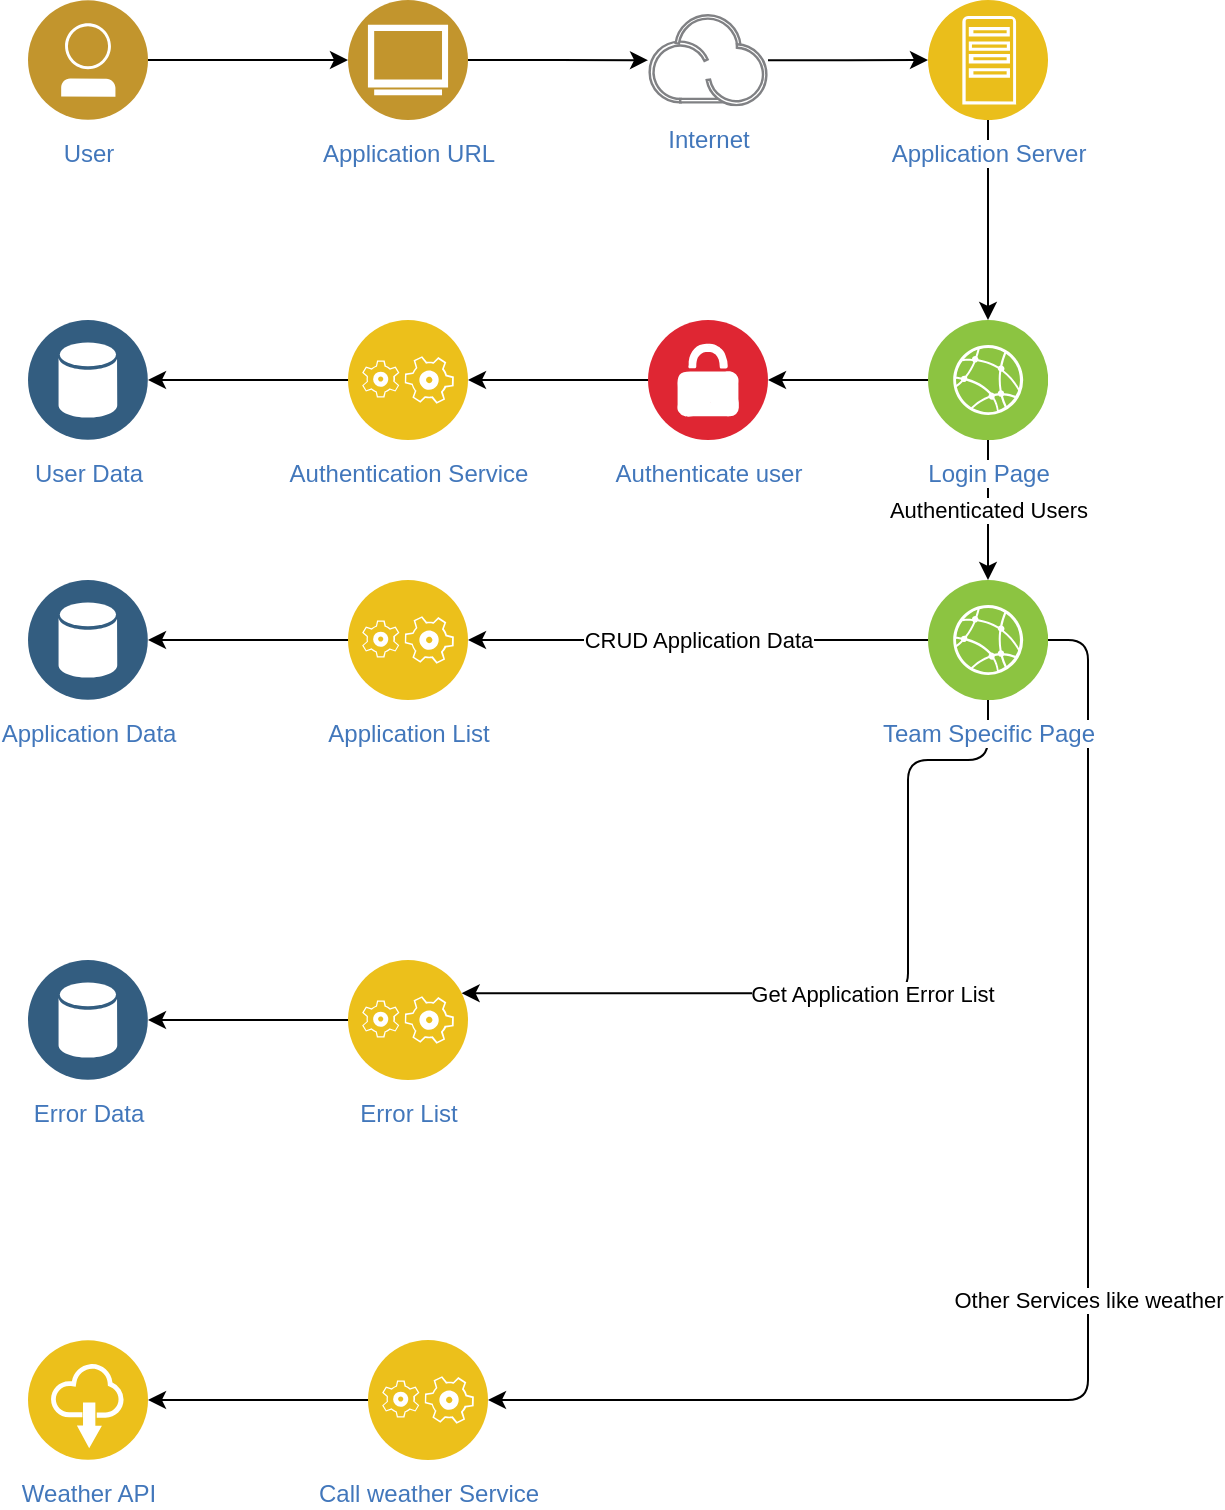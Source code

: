 <mxfile version="11.2.9" type="device" pages="1"><diagram id="2f404044-711c-603c-8f00-f6bb4c023d3c" name="Page-1"><mxGraphModel dx="1123" dy="747" grid="1" gridSize="10" guides="1" tooltips="1" connect="1" arrows="1" fold="1" page="1" pageScale="1" pageWidth="1169" pageHeight="827" background="#ffffff" math="0" shadow="0"><root><mxCell id="0"/><mxCell id="1" parent="0"/><mxCell id="WjMps_-BFeSNU9wnxEAp-65" style="edgeStyle=orthogonalEdgeStyle;rounded=0;orthogonalLoop=1;jettySize=auto;html=1;" edge="1" parent="1" source="WjMps_-BFeSNU9wnxEAp-62" target="WjMps_-BFeSNU9wnxEAp-63"><mxGeometry relative="1" as="geometry"/></mxCell><mxCell id="WjMps_-BFeSNU9wnxEAp-62" value="User&lt;br&gt;" style="aspect=fixed;perimeter=ellipsePerimeter;html=1;align=center;shadow=0;dashed=0;fontColor=#4277BB;labelBackgroundColor=#ffffff;fontSize=12;spacingTop=3;image;image=img/lib/ibm/users/user.svg;" vertex="1" parent="1"><mxGeometry x="70" y="210" width="60" height="60" as="geometry"/></mxCell><mxCell id="WjMps_-BFeSNU9wnxEAp-66" style="edgeStyle=orthogonalEdgeStyle;rounded=0;orthogonalLoop=1;jettySize=auto;html=1;" edge="1" parent="1" source="WjMps_-BFeSNU9wnxEAp-63" target="WjMps_-BFeSNU9wnxEAp-64"><mxGeometry relative="1" as="geometry"/></mxCell><mxCell id="WjMps_-BFeSNU9wnxEAp-63" value="Application URL" style="aspect=fixed;perimeter=ellipsePerimeter;html=1;align=center;shadow=0;dashed=0;fontColor=#4277BB;labelBackgroundColor=#ffffff;fontSize=12;spacingTop=3;image;image=img/lib/ibm/users/browser.svg;" vertex="1" parent="1"><mxGeometry x="230" y="210" width="60" height="60" as="geometry"/></mxCell><mxCell id="WjMps_-BFeSNU9wnxEAp-68" style="edgeStyle=orthogonalEdgeStyle;rounded=0;orthogonalLoop=1;jettySize=auto;html=1;entryX=0;entryY=0.5;entryDx=0;entryDy=0;" edge="1" parent="1" source="WjMps_-BFeSNU9wnxEAp-64" target="WjMps_-BFeSNU9wnxEAp-67"><mxGeometry relative="1" as="geometry"/></mxCell><mxCell id="WjMps_-BFeSNU9wnxEAp-64" value="Internet" style="aspect=fixed;perimeter=ellipsePerimeter;html=1;align=center;shadow=0;dashed=0;fontColor=#4277BB;labelBackgroundColor=#ffffff;fontSize=12;spacingTop=3;image;image=img/lib/ibm/miscellaneous/peer_cloud.svg;" vertex="1" parent="1"><mxGeometry x="380" y="217" width="60" height="46.2" as="geometry"/></mxCell><mxCell id="WjMps_-BFeSNU9wnxEAp-70" style="edgeStyle=orthogonalEdgeStyle;rounded=0;orthogonalLoop=1;jettySize=auto;html=1;entryX=0.5;entryY=0;entryDx=0;entryDy=0;" edge="1" parent="1" source="WjMps_-BFeSNU9wnxEAp-67" target="WjMps_-BFeSNU9wnxEAp-69"><mxGeometry relative="1" as="geometry"/></mxCell><mxCell id="WjMps_-BFeSNU9wnxEAp-67" value="Application Server" style="aspect=fixed;perimeter=ellipsePerimeter;html=1;align=center;shadow=0;dashed=0;fontColor=#4277BB;labelBackgroundColor=#ffffff;fontSize=12;spacingTop=3;image;image=img/lib/ibm/applications/app_server.svg;" vertex="1" parent="1"><mxGeometry x="520" y="210" width="60" height="60" as="geometry"/></mxCell><mxCell id="WjMps_-BFeSNU9wnxEAp-72" style="edgeStyle=orthogonalEdgeStyle;rounded=0;orthogonalLoop=1;jettySize=auto;html=1;entryX=1;entryY=0.5;entryDx=0;entryDy=0;" edge="1" parent="1" source="WjMps_-BFeSNU9wnxEAp-69" target="WjMps_-BFeSNU9wnxEAp-71"><mxGeometry relative="1" as="geometry"/></mxCell><mxCell id="WjMps_-BFeSNU9wnxEAp-80" value="Authenticated Users" style="edgeStyle=orthogonalEdgeStyle;rounded=0;orthogonalLoop=1;jettySize=auto;html=1;exitX=0.5;exitY=1;exitDx=0;exitDy=0;entryX=0.5;entryY=0;entryDx=0;entryDy=0;" edge="1" parent="1" source="WjMps_-BFeSNU9wnxEAp-69" target="WjMps_-BFeSNU9wnxEAp-79"><mxGeometry relative="1" as="geometry"/></mxCell><mxCell id="WjMps_-BFeSNU9wnxEAp-69" value="Login Page" style="aspect=fixed;perimeter=ellipsePerimeter;html=1;align=center;shadow=0;dashed=0;fontColor=#4277BB;labelBackgroundColor=#ffffff;fontSize=12;spacingTop=3;image;image=img/lib/ibm/infrastructure/edge_services.svg;fontFamily=Helvetica;strokeColor=#000000;fillColor=#ffffff;" vertex="1" parent="1"><mxGeometry x="520" y="370" width="60" height="60" as="geometry"/></mxCell><mxCell id="WjMps_-BFeSNU9wnxEAp-77" style="edgeStyle=orthogonalEdgeStyle;rounded=0;orthogonalLoop=1;jettySize=auto;html=1;entryX=1;entryY=0.5;entryDx=0;entryDy=0;" edge="1" parent="1" source="WjMps_-BFeSNU9wnxEAp-71" target="WjMps_-BFeSNU9wnxEAp-76"><mxGeometry relative="1" as="geometry"/></mxCell><mxCell id="WjMps_-BFeSNU9wnxEAp-71" value="Authenticate user" style="aspect=fixed;perimeter=ellipsePerimeter;html=1;align=center;shadow=0;dashed=0;fontColor=#4277BB;labelBackgroundColor=#ffffff;fontSize=12;spacingTop=3;image;image=img/lib/ibm/security/vpn.svg;" vertex="1" parent="1"><mxGeometry x="380" y="370" width="60" height="60" as="geometry"/></mxCell><mxCell id="WjMps_-BFeSNU9wnxEAp-73" value="User Data" style="aspect=fixed;perimeter=ellipsePerimeter;html=1;align=center;shadow=0;dashed=0;fontColor=#4277BB;labelBackgroundColor=#ffffff;fontSize=12;spacingTop=3;image;image=img/lib/ibm/data/data_services.svg;" vertex="1" parent="1"><mxGeometry x="70" y="370" width="60" height="60" as="geometry"/></mxCell><mxCell id="WjMps_-BFeSNU9wnxEAp-78" style="edgeStyle=orthogonalEdgeStyle;rounded=0;orthogonalLoop=1;jettySize=auto;html=1;" edge="1" parent="1" source="WjMps_-BFeSNU9wnxEAp-76" target="WjMps_-BFeSNU9wnxEAp-73"><mxGeometry relative="1" as="geometry"/></mxCell><mxCell id="WjMps_-BFeSNU9wnxEAp-76" value="Authentication Service" style="aspect=fixed;perimeter=ellipsePerimeter;html=1;align=center;shadow=0;dashed=0;fontColor=#4277BB;labelBackgroundColor=#ffffff;fontSize=12;spacingTop=3;image;image=img/lib/ibm/applications/application_logic.svg;" vertex="1" parent="1"><mxGeometry x="230" y="370" width="60" height="60" as="geometry"/></mxCell><mxCell id="WjMps_-BFeSNU9wnxEAp-85" value="CRUD Application Data" style="edgeStyle=orthogonalEdgeStyle;rounded=0;orthogonalLoop=1;jettySize=auto;html=1;entryX=1;entryY=0.5;entryDx=0;entryDy=0;" edge="1" parent="1" source="WjMps_-BFeSNU9wnxEAp-79" target="WjMps_-BFeSNU9wnxEAp-83"><mxGeometry relative="1" as="geometry"/></mxCell><mxCell id="WjMps_-BFeSNU9wnxEAp-88" value="Get Application Error List" style="edgeStyle=orthogonalEdgeStyle;orthogonalLoop=1;jettySize=auto;html=1;exitX=0.5;exitY=1;exitDx=0;exitDy=0;entryX=1;entryY=0.25;entryDx=0;entryDy=0;rounded=1;" edge="1" parent="1" source="WjMps_-BFeSNU9wnxEAp-79" target="WjMps_-BFeSNU9wnxEAp-87"><mxGeometry relative="1" as="geometry"><Array as="points"><mxPoint x="510" y="590"/><mxPoint x="510" y="707"/></Array></mxGeometry></mxCell><mxCell id="WjMps_-BFeSNU9wnxEAp-92" value="Other Services like weather" style="edgeStyle=orthogonalEdgeStyle;rounded=1;orthogonalLoop=1;jettySize=auto;html=1;exitX=1;exitY=0.5;exitDx=0;exitDy=0;entryX=1;entryY=0.5;entryDx=0;entryDy=0;" edge="1" parent="1" source="WjMps_-BFeSNU9wnxEAp-79" target="WjMps_-BFeSNU9wnxEAp-91"><mxGeometry relative="1" as="geometry"/></mxCell><mxCell id="WjMps_-BFeSNU9wnxEAp-79" value="Team Specific Page" style="aspect=fixed;perimeter=ellipsePerimeter;html=1;align=center;shadow=0;dashed=0;fontColor=#4277BB;labelBackgroundColor=#ffffff;fontSize=12;spacingTop=3;image;image=img/lib/ibm/infrastructure/edge_services.svg;fontFamily=Helvetica;strokeColor=#000000;fillColor=#ffffff;" vertex="1" parent="1"><mxGeometry x="520" y="500" width="60" height="60" as="geometry"/></mxCell><mxCell id="WjMps_-BFeSNU9wnxEAp-86" style="edgeStyle=orthogonalEdgeStyle;rounded=0;orthogonalLoop=1;jettySize=auto;html=1;" edge="1" parent="1" source="WjMps_-BFeSNU9wnxEAp-83" target="WjMps_-BFeSNU9wnxEAp-84"><mxGeometry relative="1" as="geometry"/></mxCell><mxCell id="WjMps_-BFeSNU9wnxEAp-83" value="Application List" style="aspect=fixed;perimeter=ellipsePerimeter;html=1;align=center;shadow=0;dashed=0;fontColor=#4277BB;labelBackgroundColor=#ffffff;fontSize=12;spacingTop=3;image;image=img/lib/ibm/applications/application_logic.svg;" vertex="1" parent="1"><mxGeometry x="230" y="500" width="60" height="60" as="geometry"/></mxCell><mxCell id="WjMps_-BFeSNU9wnxEAp-84" value="Application Data" style="aspect=fixed;perimeter=ellipsePerimeter;html=1;align=center;shadow=0;dashed=0;fontColor=#4277BB;labelBackgroundColor=#ffffff;fontSize=12;spacingTop=3;image;image=img/lib/ibm/data/data_services.svg;" vertex="1" parent="1"><mxGeometry x="70" y="500" width="60" height="60" as="geometry"/></mxCell><mxCell id="WjMps_-BFeSNU9wnxEAp-90" style="edgeStyle=orthogonalEdgeStyle;rounded=1;orthogonalLoop=1;jettySize=auto;html=1;exitX=0;exitY=0.5;exitDx=0;exitDy=0;entryX=1;entryY=0.5;entryDx=0;entryDy=0;" edge="1" parent="1" source="WjMps_-BFeSNU9wnxEAp-87" target="WjMps_-BFeSNU9wnxEAp-89"><mxGeometry relative="1" as="geometry"/></mxCell><mxCell id="WjMps_-BFeSNU9wnxEAp-87" value="Error List" style="aspect=fixed;perimeter=ellipsePerimeter;html=1;align=center;shadow=0;dashed=0;fontColor=#4277BB;labelBackgroundColor=#ffffff;fontSize=12;spacingTop=3;image;image=img/lib/ibm/applications/application_logic.svg;" vertex="1" parent="1"><mxGeometry x="230" y="690" width="60" height="60" as="geometry"/></mxCell><mxCell id="WjMps_-BFeSNU9wnxEAp-89" value="Error Data" style="aspect=fixed;perimeter=ellipsePerimeter;html=1;align=center;shadow=0;dashed=0;fontColor=#4277BB;labelBackgroundColor=#ffffff;fontSize=12;spacingTop=3;image;image=img/lib/ibm/data/data_services.svg;" vertex="1" parent="1"><mxGeometry x="70" y="690" width="60" height="60" as="geometry"/></mxCell><mxCell id="WjMps_-BFeSNU9wnxEAp-98" style="edgeStyle=orthogonalEdgeStyle;rounded=1;orthogonalLoop=1;jettySize=auto;html=1;entryX=1;entryY=0.5;entryDx=0;entryDy=0;" edge="1" parent="1" source="WjMps_-BFeSNU9wnxEAp-91" target="WjMps_-BFeSNU9wnxEAp-97"><mxGeometry relative="1" as="geometry"/></mxCell><mxCell id="WjMps_-BFeSNU9wnxEAp-91" value="Call weather Service" style="aspect=fixed;perimeter=ellipsePerimeter;html=1;align=center;shadow=0;dashed=0;fontColor=#4277BB;labelBackgroundColor=#ffffff;fontSize=12;spacingTop=3;image;image=img/lib/ibm/applications/application_logic.svg;" vertex="1" parent="1"><mxGeometry x="240" y="880" width="60" height="60" as="geometry"/></mxCell><mxCell id="WjMps_-BFeSNU9wnxEAp-97" value="Weather API" style="aspect=fixed;perimeter=ellipsePerimeter;html=1;align=center;shadow=0;dashed=0;fontColor=#4277BB;labelBackgroundColor=#ffffff;fontSize=12;spacingTop=3;image;image=img/lib/ibm/applications/saas_applications.svg;" vertex="1" parent="1"><mxGeometry x="70" y="880" width="60" height="60" as="geometry"/></mxCell></root></mxGraphModel></diagram></mxfile>